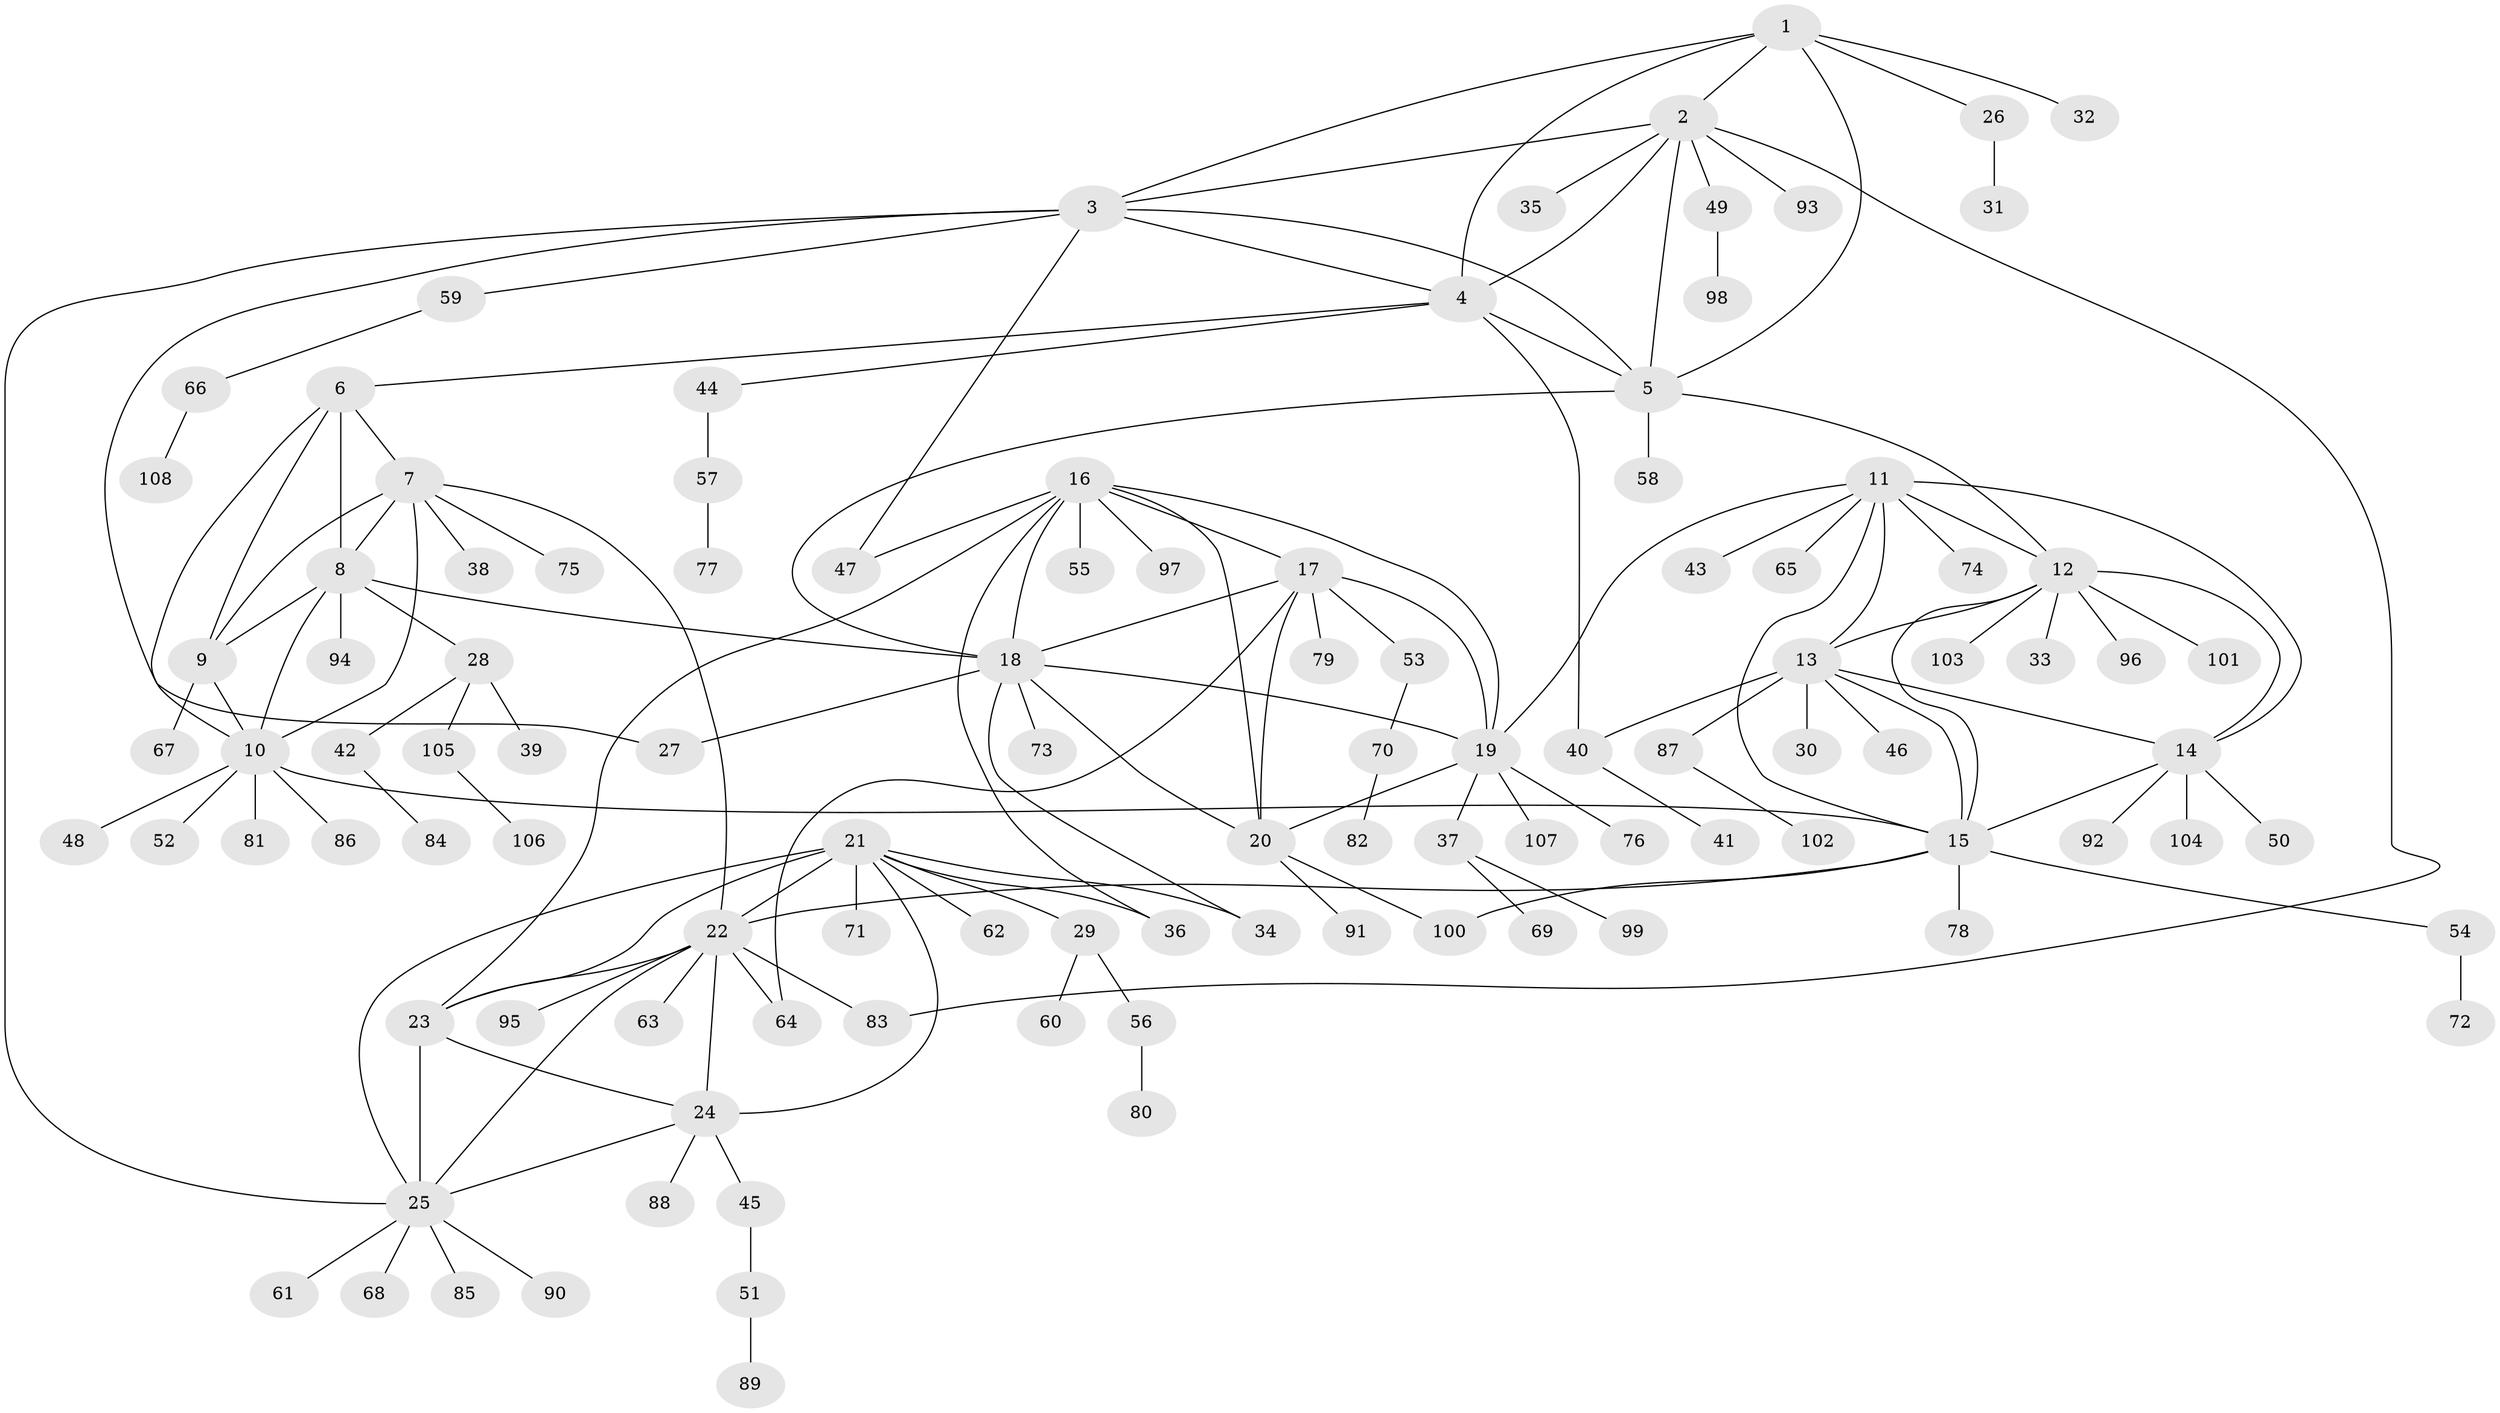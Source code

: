 // Generated by graph-tools (version 1.1) at 2025/55/03/09/25 04:55:08]
// undirected, 108 vertices, 151 edges
graph export_dot {
graph [start="1"]
  node [color=gray90,style=filled];
  1;
  2;
  3;
  4;
  5;
  6;
  7;
  8;
  9;
  10;
  11;
  12;
  13;
  14;
  15;
  16;
  17;
  18;
  19;
  20;
  21;
  22;
  23;
  24;
  25;
  26;
  27;
  28;
  29;
  30;
  31;
  32;
  33;
  34;
  35;
  36;
  37;
  38;
  39;
  40;
  41;
  42;
  43;
  44;
  45;
  46;
  47;
  48;
  49;
  50;
  51;
  52;
  53;
  54;
  55;
  56;
  57;
  58;
  59;
  60;
  61;
  62;
  63;
  64;
  65;
  66;
  67;
  68;
  69;
  70;
  71;
  72;
  73;
  74;
  75;
  76;
  77;
  78;
  79;
  80;
  81;
  82;
  83;
  84;
  85;
  86;
  87;
  88;
  89;
  90;
  91;
  92;
  93;
  94;
  95;
  96;
  97;
  98;
  99;
  100;
  101;
  102;
  103;
  104;
  105;
  106;
  107;
  108;
  1 -- 2;
  1 -- 3;
  1 -- 4;
  1 -- 5;
  1 -- 26;
  1 -- 32;
  2 -- 3;
  2 -- 4;
  2 -- 5;
  2 -- 35;
  2 -- 49;
  2 -- 83;
  2 -- 93;
  3 -- 4;
  3 -- 5;
  3 -- 25;
  3 -- 27;
  3 -- 47;
  3 -- 59;
  4 -- 5;
  4 -- 6;
  4 -- 40;
  4 -- 44;
  5 -- 12;
  5 -- 18;
  5 -- 58;
  6 -- 7;
  6 -- 8;
  6 -- 9;
  6 -- 10;
  7 -- 8;
  7 -- 9;
  7 -- 10;
  7 -- 22;
  7 -- 38;
  7 -- 75;
  8 -- 9;
  8 -- 10;
  8 -- 18;
  8 -- 28;
  8 -- 94;
  9 -- 10;
  9 -- 67;
  10 -- 15;
  10 -- 48;
  10 -- 52;
  10 -- 81;
  10 -- 86;
  11 -- 12;
  11 -- 13;
  11 -- 14;
  11 -- 15;
  11 -- 19;
  11 -- 43;
  11 -- 65;
  11 -- 74;
  12 -- 13;
  12 -- 14;
  12 -- 15;
  12 -- 33;
  12 -- 96;
  12 -- 101;
  12 -- 103;
  13 -- 14;
  13 -- 15;
  13 -- 30;
  13 -- 40;
  13 -- 46;
  13 -- 87;
  14 -- 15;
  14 -- 50;
  14 -- 92;
  14 -- 104;
  15 -- 22;
  15 -- 54;
  15 -- 78;
  15 -- 100;
  16 -- 17;
  16 -- 18;
  16 -- 19;
  16 -- 20;
  16 -- 23;
  16 -- 36;
  16 -- 47;
  16 -- 55;
  16 -- 97;
  17 -- 18;
  17 -- 19;
  17 -- 20;
  17 -- 53;
  17 -- 64;
  17 -- 79;
  18 -- 19;
  18 -- 20;
  18 -- 27;
  18 -- 34;
  18 -- 73;
  19 -- 20;
  19 -- 37;
  19 -- 76;
  19 -- 107;
  20 -- 91;
  20 -- 100;
  21 -- 22;
  21 -- 23;
  21 -- 24;
  21 -- 25;
  21 -- 29;
  21 -- 34;
  21 -- 36;
  21 -- 62;
  21 -- 71;
  22 -- 23;
  22 -- 24;
  22 -- 25;
  22 -- 63;
  22 -- 64;
  22 -- 83;
  22 -- 95;
  23 -- 24;
  23 -- 25;
  24 -- 25;
  24 -- 45;
  24 -- 88;
  25 -- 61;
  25 -- 68;
  25 -- 85;
  25 -- 90;
  26 -- 31;
  28 -- 39;
  28 -- 42;
  28 -- 105;
  29 -- 56;
  29 -- 60;
  37 -- 69;
  37 -- 99;
  40 -- 41;
  42 -- 84;
  44 -- 57;
  45 -- 51;
  49 -- 98;
  51 -- 89;
  53 -- 70;
  54 -- 72;
  56 -- 80;
  57 -- 77;
  59 -- 66;
  66 -- 108;
  70 -- 82;
  87 -- 102;
  105 -- 106;
}
